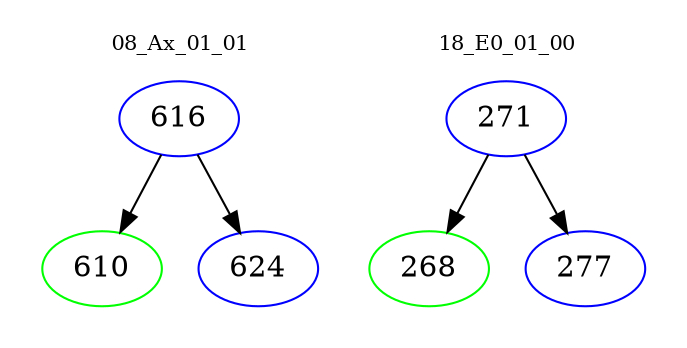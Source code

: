 digraph{
subgraph cluster_0 {
color = white
label = "08_Ax_01_01";
fontsize=10;
T0_616 [label="616", color="blue"]
T0_616 -> T0_610 [color="black"]
T0_610 [label="610", color="green"]
T0_616 -> T0_624 [color="black"]
T0_624 [label="624", color="blue"]
}
subgraph cluster_1 {
color = white
label = "18_E0_01_00";
fontsize=10;
T1_271 [label="271", color="blue"]
T1_271 -> T1_268 [color="black"]
T1_268 [label="268", color="green"]
T1_271 -> T1_277 [color="black"]
T1_277 [label="277", color="blue"]
}
}
